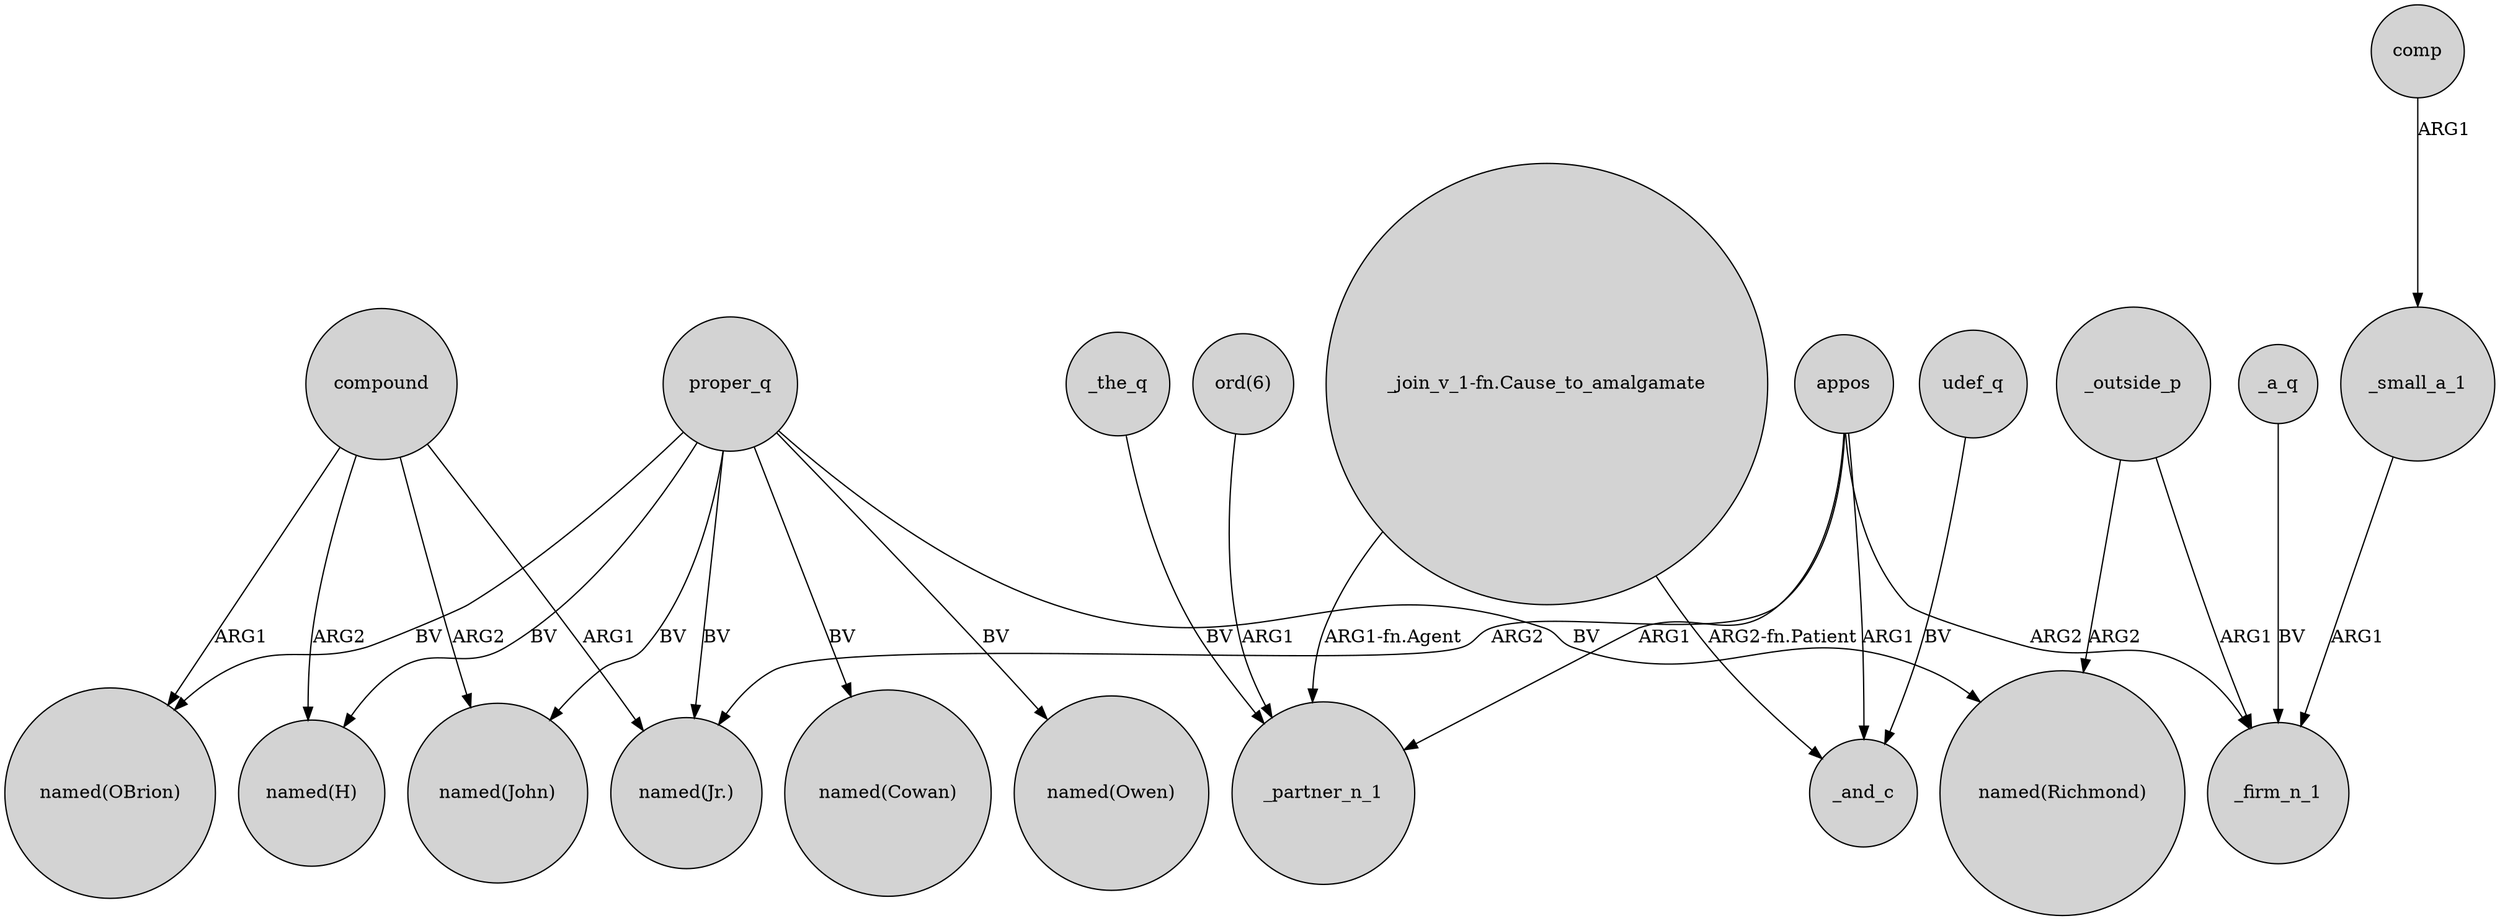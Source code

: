 digraph {
	node [shape=circle style=filled]
	compound -> "named(John)" [label=ARG2]
	appos -> "named(Jr.)" [label=ARG2]
	proper_q -> "named(Richmond)" [label=BV]
	"ord(6)" -> _partner_n_1 [label=ARG1]
	appos -> _partner_n_1 [label=ARG1]
	appos -> _firm_n_1 [label=ARG2]
	appos -> _and_c [label=ARG1]
	_outside_p -> _firm_n_1 [label=ARG1]
	_a_q -> _firm_n_1 [label=BV]
	"_join_v_1-fn.Cause_to_amalgamate" -> _partner_n_1 [label="ARG1-fn.Agent"]
	_small_a_1 -> _firm_n_1 [label=ARG1]
	compound -> "named(Jr.)" [label=ARG1]
	"_join_v_1-fn.Cause_to_amalgamate" -> _and_c [label="ARG2-fn.Patient"]
	proper_q -> "named(Jr.)" [label=BV]
	comp -> _small_a_1 [label=ARG1]
	_the_q -> _partner_n_1 [label=BV]
	proper_q -> "named(H)" [label=BV]
	proper_q -> "named(OBrion)" [label=BV]
	_outside_p -> "named(Richmond)" [label=ARG2]
	compound -> "named(OBrion)" [label=ARG1]
	compound -> "named(H)" [label=ARG2]
	proper_q -> "named(Cowan)" [label=BV]
	proper_q -> "named(John)" [label=BV]
	udef_q -> _and_c [label=BV]
	proper_q -> "named(Owen)" [label=BV]
}

